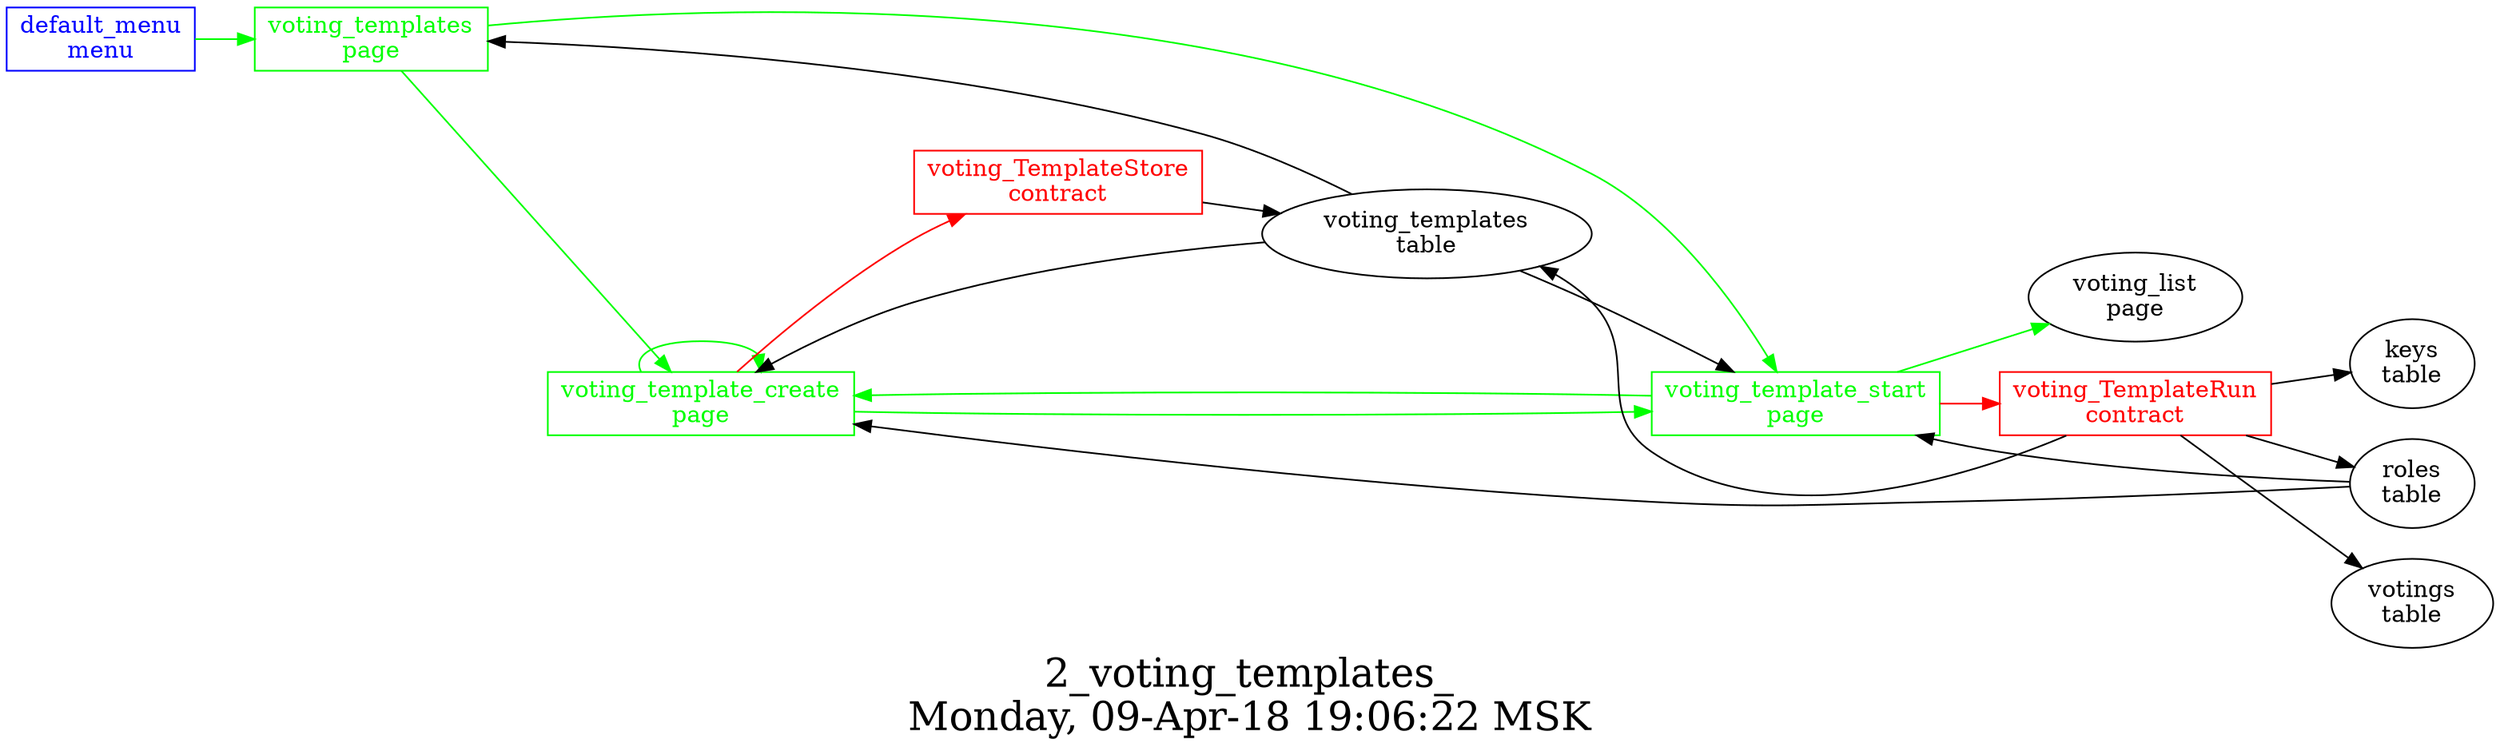 digraph G {
graph [
  fontsize="24";
  label="2_voting_templates_\nMonday, 09-Apr-18 19:06:22 MSK";
  nojustify=true;
  ordering=out;
  rankdir=LR;
  size="30";
];
"default_menu\nmenu" -> "voting_templates\npage"  [ color=green ]
"default_menu\nmenu" [color=blue, fontcolor=blue, group=menus, shape=record];
"voting_template_create\npage" -> "voting_TemplateStore\ncontract"  [ color=red ]
"voting_templates\ntable" -> "voting_template_create\npage"  [ color="" ]
"roles\ntable" -> "voting_template_create\npage"  [ color="" ]
"voting_template_create\npage" -> "voting_template_create\npage"  [ color=green ]
"voting_template_create\npage" -> "voting_template_start\npage"  [ color=green ]
"voting_template_create\npage" [color=green, fontcolor=green, group=pages, shape=record];
"voting_template_start\npage" -> "voting_TemplateRun\ncontract"  [ color=red ]
"voting_templates\ntable" -> "voting_template_start\npage"  [ color="" ]
"roles\ntable" -> "voting_template_start\npage"  [ color="" ]
"voting_template_start\npage" -> "voting_template_create\npage"  [ color=green ]
"voting_template_start\npage" -> "voting_list\npage"  [ color=green ]
"voting_template_start\npage" [color=green, fontcolor=green, group=pages, shape=record];
"voting_templates\ntable" -> "voting_templates\npage"  [ color="" ]
"voting_templates\npage" -> "voting_template_start\npage"  [ color=green ]
"voting_templates\npage" -> "voting_template_create\npage"  [ color=green ]
"voting_templates\npage" [color=green, fontcolor=green, group=pages, shape=record];
"voting_TemplateRun\ncontract" -> "voting_templates\ntable"  [ color="" ]
"voting_TemplateRun\ncontract" -> "keys\ntable"  [ color="" ]
"voting_TemplateRun\ncontract" -> "roles\ntable"  [ color="" ]
"voting_TemplateRun\ncontract" -> "votings\ntable"  [ color="" ]
"voting_TemplateRun\ncontract" [color=red, fontcolor=red, group=contracts, shape=record];
"voting_TemplateStore\ncontract" -> "voting_templates\ntable"  [ color="" ]
"voting_TemplateStore\ncontract" [color=red, fontcolor=red, group=contracts, shape=record];
"voting_templates\ntable" [color="", fontcolor="", group=tables, shape=""];
}
